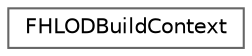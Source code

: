 digraph "Graphical Class Hierarchy"
{
 // INTERACTIVE_SVG=YES
 // LATEX_PDF_SIZE
  bgcolor="transparent";
  edge [fontname=Helvetica,fontsize=10,labelfontname=Helvetica,labelfontsize=10];
  node [fontname=Helvetica,fontsize=10,shape=box,height=0.2,width=0.4];
  rankdir="LR";
  Node0 [id="Node000000",label="FHLODBuildContext",height=0.2,width=0.4,color="grey40", fillcolor="white", style="filled",URL="$dc/dcb/structFHLODBuildContext.html",tooltip="Base class for all HLOD Builder settings."];
}
